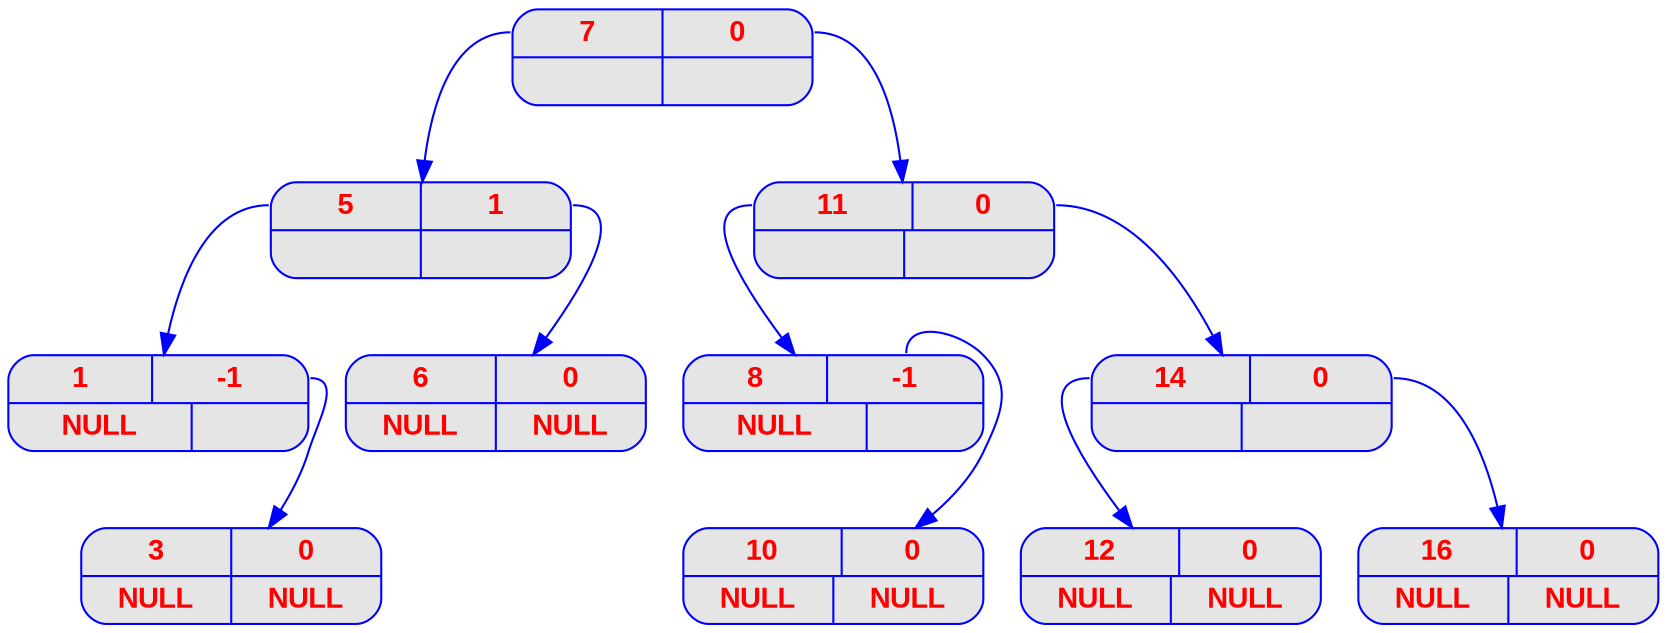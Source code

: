 digraph root {
	node [
		fontname  = "Arial bold" 
		fontsize  = "14"
		fontcolor = "red"
		style     = "rounded, filled"
		shape     = "record"
		fillcolor = "grey90"
		color     = "blue"
		width     = "2"
	]

	edge [
		color     = "blue"
	]

	7 [label = "{{<g> 7 | <d> 0 } | { <g> | <d>}}"];
	7:g -> 5;
	5 [label = "{{<g> 5 | <d> 1 } | { <g> | <d>}}"];
	5:g -> 1;
	1 [label = "{{<g> 1 | <d> -1 } | { <g> | <d>}}"];
	1 [label = "{{<g> 1 | <d> -1 }| { <g> NULL | <d> }}"];
	1:d -> 3;
	3 [label = "{{<g> 3 | <d> 0 } | { <g> | <d>}}"];
	3 [label = "{{<g> 3 | <d> 0 }| { <g> NULL | <d> NULL}}"];
	5:d -> 6;
	6 [label = "{{<g> 6 | <d> 0 } | { <g> | <d>}}"];
	6 [label = "{{<g> 6 | <d> 0 }| { <g> NULL | <d> NULL}}"];
	7:d -> 11;
	11 [label = "{{<g> 11 | <d> 0 } | { <g> | <d>}}"];
	11:g -> 8;
	8 [label = "{{<g> 8 | <d> -1 } | { <g> | <d>}}"];
	8 [label = "{{<g> 8 | <d> -1 }| { <g> NULL | <d> }}"];
	8:d -> 10;
	10 [label = "{{<g> 10 | <d> 0 } | { <g> | <d>}}"];
	10 [label = "{{<g> 10 | <d> 0 }| { <g> NULL | <d> NULL}}"];
	11:d -> 14;
	14 [label = "{{<g> 14 | <d> 0 } | { <g> | <d>}}"];
	14:g -> 12;
	12 [label = "{{<g> 12 | <d> 0 } | { <g> | <d>}}"];
	12 [label = "{{<g> 12 | <d> 0 }| { <g> NULL | <d> NULL}}"];
	14:d -> 16;
	16 [label = "{{<g> 16 | <d> 0 } | { <g> | <d>}}"];
	16 [label = "{{<g> 16 | <d> 0 }| { <g> NULL | <d> NULL}}"];
}
